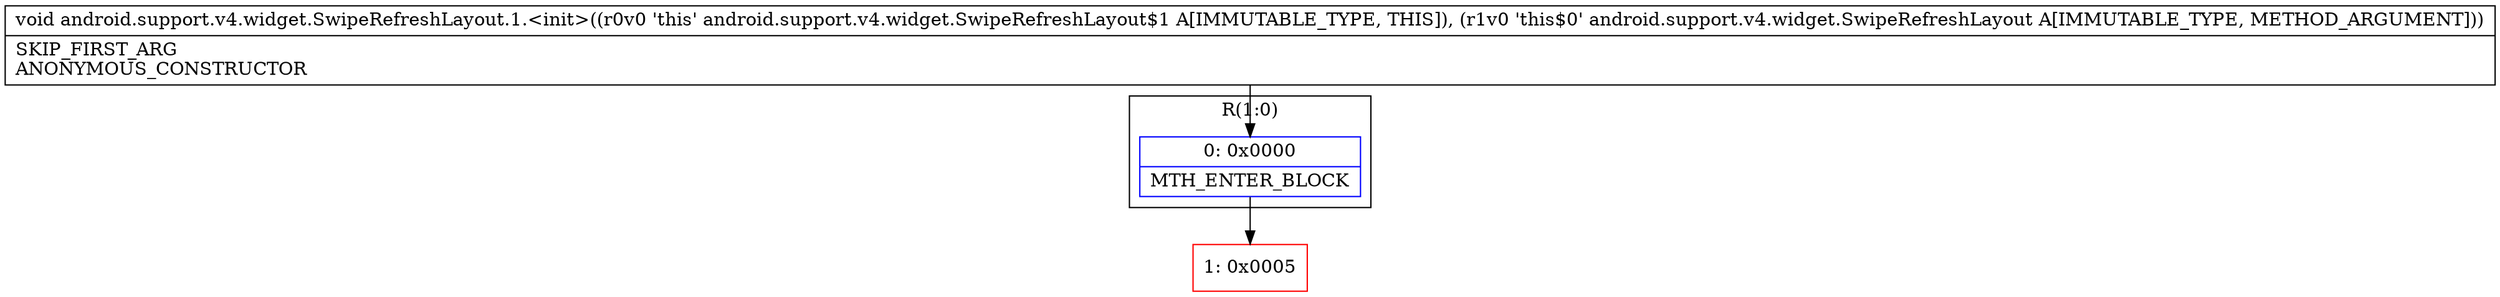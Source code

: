 digraph "CFG forandroid.support.v4.widget.SwipeRefreshLayout.1.\<init\>(Landroid\/support\/v4\/widget\/SwipeRefreshLayout;)V" {
subgraph cluster_Region_1870125923 {
label = "R(1:0)";
node [shape=record,color=blue];
Node_0 [shape=record,label="{0\:\ 0x0000|MTH_ENTER_BLOCK\l}"];
}
Node_1 [shape=record,color=red,label="{1\:\ 0x0005}"];
MethodNode[shape=record,label="{void android.support.v4.widget.SwipeRefreshLayout.1.\<init\>((r0v0 'this' android.support.v4.widget.SwipeRefreshLayout$1 A[IMMUTABLE_TYPE, THIS]), (r1v0 'this$0' android.support.v4.widget.SwipeRefreshLayout A[IMMUTABLE_TYPE, METHOD_ARGUMENT]))  | SKIP_FIRST_ARG\lANONYMOUS_CONSTRUCTOR\l}"];
MethodNode -> Node_0;
Node_0 -> Node_1;
}

